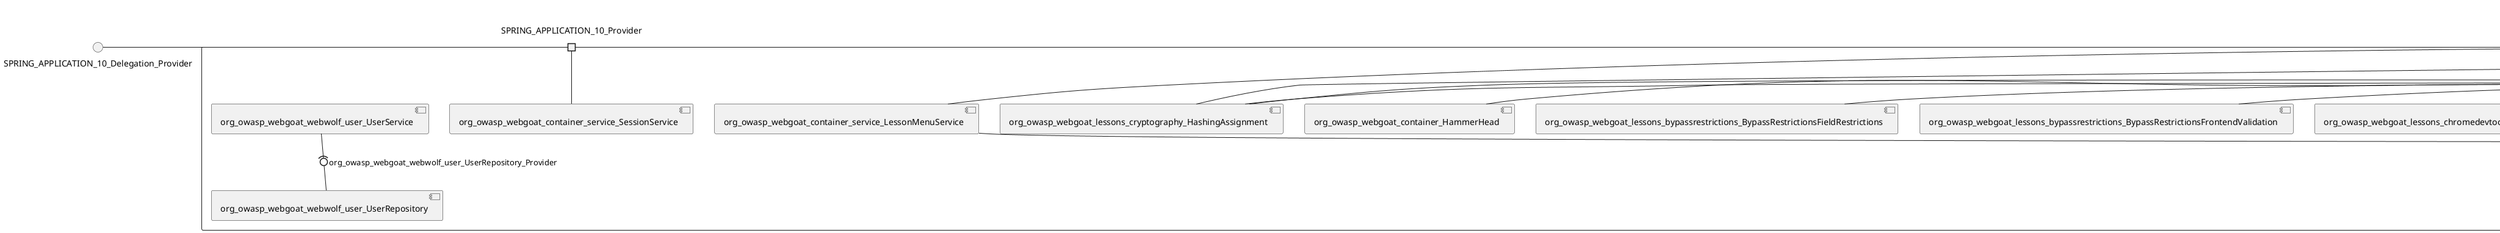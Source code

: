 @startuml
skinparam fixCircleLabelOverlapping true
skinparam componentStyle uml2
() SPRING_APPLICATION_10_Delegation_Provider
() SPRING_APPLICATION_11_Delegation_Provider
() SPRING_APPLICATION_2_Delegation_Provider
() SPRING_APPLICATION_3_Delegation_Provider
() SPRING_APPLICATION_4_Delegation_Provider
() SPRING_APPLICATION_5_Delegation_Provider
() SPRING_APPLICATION_6_Delegation_Provider
() SPRING_APPLICATION_7_Delegation_Provider
() SPRING_APPLICATION_8_Delegation_Provider
() SPRING_APPLICATION_9_Delegation_Provider
() SPRING_APPLICATION_BypassRestrictions_FieldRestrictions_POST_Delegation_Provider
() SPRING_APPLICATION_BypassRestrictions_frontendValidation_POST_Delegation_Provider
() SPRING_APPLICATION_ChromeDevTools_dummy_POST_Delegation_Provider
() SPRING_APPLICATION_ChromeDevTools_network_POST_Delegation_Provider
() SPRING_APPLICATION_CrossSiteScriptingStored_stored_xss_POST_Delegation_Provider
() SPRING_APPLICATION_CrossSiteScriptingStored_stored_xss_follow_up_POST_Delegation_Provider
() SPRING_APPLICATION_CrossSiteScripting_attack1_POST_Delegation_Provider
() SPRING_APPLICATION_CrossSiteScripting_attack3_POST_Delegation_Provider
() SPRING_APPLICATION_CrossSiteScripting_attack4_POST_Delegation_Provider
() SPRING_APPLICATION_CrossSiteScripting_attack5a_GET_Delegation_Provider
() SPRING_APPLICATION_CrossSiteScripting_attack6a_POST_Delegation_Provider
() SPRING_APPLICATION_CrossSiteScripting_dom_follow_up_POST_Delegation_Provider
() SPRING_APPLICATION_CrossSiteScripting_phone_home_xss_POST_Delegation_Provider
() SPRING_APPLICATION_CrossSiteScripting_quiz_GET_POST_Delegation_Provider
() SPRING_APPLICATION_Delegation_Provider
() SPRING_APPLICATION_GET_10_Delegation_Provider
() SPRING_APPLICATION_GET_11_Delegation_Provider
() SPRING_APPLICATION_GET_12_Delegation_Provider
() SPRING_APPLICATION_GET_13_Delegation_Provider
() SPRING_APPLICATION_GET_14_Delegation_Provider
() SPRING_APPLICATION_GET_2_Delegation_Provider
() SPRING_APPLICATION_GET_3_Delegation_Provider
() SPRING_APPLICATION_GET_4_Delegation_Provider
() SPRING_APPLICATION_GET_5_Delegation_Provider
() SPRING_APPLICATION_GET_6_Delegation_Provider
() SPRING_APPLICATION_GET_7_Delegation_Provider
() SPRING_APPLICATION_GET_8_Delegation_Provider
() SPRING_APPLICATION_GET_9_Delegation_Provider
() SPRING_APPLICATION_GET_Delegation_Provider
() SPRING_APPLICATION_HtmlTampering_task_POST_Delegation_Provider
() SPRING_APPLICATION_HttpBasics_attack1_POST_Delegation_Provider
() SPRING_APPLICATION_HttpBasics_attack2_POST_Delegation_Provider
() SPRING_APPLICATION_IDOR_diff_attributes_POST_Delegation_Provider
() SPRING_APPLICATION_IDOR_login_POST_Delegation_Provider
() SPRING_APPLICATION_IDOR_profile_alt_path_POST_Delegation_Provider
() SPRING_APPLICATION_InsecureDeserialization_task_POST_Delegation_Provider
() SPRING_APPLICATION_InsecureLogin_Delegation_Provider
() SPRING_APPLICATION_JWT_decode_POST_Delegation_Provider
() SPRING_APPLICATION_JWT_jku_Delegation_Provider
() SPRING_APPLICATION_JWT_kid_Delegation_Provider
() SPRING_APPLICATION_JWT_quiz_GET_POST_Delegation_Provider
() SPRING_APPLICATION_JWT_refresh_Delegation_Provider
() SPRING_APPLICATION_JWT_secret_POST_Delegation_Provider
() SPRING_APPLICATION_JWT_votings_Delegation_Provider
() SPRING_APPLICATION_LogSpoofing_log_bleeding_POST_Delegation_Provider
() SPRING_APPLICATION_LogSpoofing_log_spoofing_POST_Delegation_Provider
() SPRING_APPLICATION_POST_10_Delegation_Provider
() SPRING_APPLICATION_POST_11_Delegation_Provider
() SPRING_APPLICATION_POST_12_Delegation_Provider
() SPRING_APPLICATION_POST_13_Delegation_Provider
() SPRING_APPLICATION_POST_14_Delegation_Provider
() SPRING_APPLICATION_POST_15_Delegation_Provider
() SPRING_APPLICATION_POST_16_Delegation_Provider
() SPRING_APPLICATION_POST_17_Delegation_Provider
() SPRING_APPLICATION_POST_18_Delegation_Provider
() SPRING_APPLICATION_POST_2_Delegation_Provider
() SPRING_APPLICATION_POST_3_Delegation_Provider
() SPRING_APPLICATION_POST_4_Delegation_Provider
() SPRING_APPLICATION_POST_5_Delegation_Provider
() SPRING_APPLICATION_POST_6_Delegation_Provider
() SPRING_APPLICATION_POST_7_Delegation_Provider
() SPRING_APPLICATION_POST_8_Delegation_Provider
() SPRING_APPLICATION_POST_9_Delegation_Provider
() SPRING_APPLICATION_POST_Delegation_Provider
() SPRING_APPLICATION_PUT_Delegation_Provider
() SPRING_APPLICATION_PasswordReset_ForgotPassword_create_password_reset_link_POST_Delegation_Provider
() SPRING_APPLICATION_PasswordReset_SecurityQuestions_POST_Delegation_Provider
() SPRING_APPLICATION_PasswordReset_reset_Delegation_Provider
() SPRING_APPLICATION_PasswordReset_simple_mail_reset_POST_Delegation_Provider
() SPRING_APPLICATION_PathTraversal_profile_picture_GET_Delegation_Provider
() SPRING_APPLICATION_PathTraversal_profile_picture_fix_GET_Delegation_Provider
() SPRING_APPLICATION_PathTraversal_profile_upload_POST_Delegation_Provider
() SPRING_APPLICATION_PathTraversal_profile_upload_fix_POST_Delegation_Provider
() SPRING_APPLICATION_PathTraversal_profile_upload_remove_user_input_POST_Delegation_Provider
() SPRING_APPLICATION_PathTraversal_random_POST_Delegation_Provider
() SPRING_APPLICATION_PathTraversal_random_picture_GET_Delegation_Provider
() SPRING_APPLICATION_PathTraversal_zip_slip_Delegation_Provider
() SPRING_APPLICATION_SSRF_task1_POST_Delegation_Provider
() SPRING_APPLICATION_SSRF_task2_POST_Delegation_Provider
() SPRING_APPLICATION_SecurePasswords_assignment_POST_Delegation_Provider
() SPRING_APPLICATION_SqlInjectionAdvanced_attack6a_POST_Delegation_Provider
() SPRING_APPLICATION_SqlInjectionAdvanced_attack6b_POST_Delegation_Provider
() SPRING_APPLICATION_SqlInjectionAdvanced_challenge_Login_POST_Delegation_Provider
() SPRING_APPLICATION_SqlInjectionAdvanced_challenge_PUT_Delegation_Provider
() SPRING_APPLICATION_SqlInjectionAdvanced_quiz_GET_POST_Delegation_Provider
() SPRING_APPLICATION_SqlInjectionMitigations_attack10a_POST_Delegation_Provider
() SPRING_APPLICATION_SqlInjectionMitigations_attack10b_POST_Delegation_Provider
() SPRING_APPLICATION_SqlInjectionMitigations_attack12a_POST_Delegation_Provider
() SPRING_APPLICATION_SqlInjectionMitigations_servers_GET_Delegation_Provider
() SPRING_APPLICATION_SqlInjection_assignment5a_POST_Delegation_Provider
() SPRING_APPLICATION_SqlInjection_assignment5b_POST_Delegation_Provider
() SPRING_APPLICATION_SqlInjection_attack10_POST_Delegation_Provider
() SPRING_APPLICATION_SqlInjection_attack2_POST_Delegation_Provider
() SPRING_APPLICATION_SqlInjection_attack3_POST_Delegation_Provider
() SPRING_APPLICATION_SqlInjection_attack4_POST_Delegation_Provider
() SPRING_APPLICATION_SqlInjection_attack5_POST_Delegation_Provider
() SPRING_APPLICATION_SqlInjection_attack8_POST_Delegation_Provider
() SPRING_APPLICATION_SqlInjection_attack9_POST_Delegation_Provider
() SPRING_APPLICATION_SqlOnlyInputValidationOnKeywords_attack_POST_Delegation_Provider
() SPRING_APPLICATION_SqlOnlyInputValidation_attack_POST_Delegation_Provider
() SPRING_APPLICATION_VulnerableComponents_attack1_POST_Delegation_Provider
() SPRING_APPLICATION_WebWolf_GET_Delegation_Provider
() SPRING_APPLICATION_WebWolf_landing_Delegation_Provider
() SPRING_APPLICATION_WebWolf_mail_Delegation_Provider
() SPRING_APPLICATION_challenge_1_POST_Delegation_Provider
() SPRING_APPLICATION_challenge_5_POST_Delegation_Provider
() SPRING_APPLICATION_challenge_7_Delegation_Provider
() SPRING_APPLICATION_challenge_8_Delegation_Provider
() SPRING_APPLICATION_challenge_logo_Delegation_Provider
() SPRING_APPLICATION_cia_quiz_GET_POST_Delegation_Provider
() SPRING_APPLICATION_clientSideFiltering_attack1_POST_Delegation_Provider
() SPRING_APPLICATION_clientSideFiltering_challenge_store_coupons_GET_Delegation_Provider
() SPRING_APPLICATION_clientSideFiltering_getItForFree_POST_Delegation_Provider
() SPRING_APPLICATION_clientSideFiltering_salaries_GET_Delegation_Provider
() SPRING_APPLICATION_crypto_encoding_basic_auth_POST_Delegation_Provider
() SPRING_APPLICATION_crypto_encoding_xor_POST_Delegation_Provider
() SPRING_APPLICATION_crypto_hashing_POST_Delegation_Provider
() SPRING_APPLICATION_crypto_secure_defaults_POST_Delegation_Provider
() SPRING_APPLICATION_crypto_signing_verify_POST_Delegation_Provider
() SPRING_APPLICATION_csrf_feedback_message_POST_Delegation_Provider
() SPRING_APPLICATION_csrf_review_POST_Delegation_Provider
() SPRING_APPLICATION_files_GET_Delegation_Provider
() SPRING_APPLICATION_fileupload_POST_Delegation_Provider
() SPRING_APPLICATION_jwt_Delegation_Provider
() SPRING_APPLICATION_landing_Delegation_Provider
() SPRING_APPLICATION_lesson_template_Delegation_Provider
() SPRING_APPLICATION_login_oauth_mvc_GET_Delegation_Provider
() SPRING_APPLICATION_mail_DELETE_GET_POST_Delegation_Provider
() SPRING_APPLICATION_register_mvc_POST_Delegation_Provider
() SPRING_APPLICATION_registration_GET_Delegation_Provider
() SPRING_APPLICATION_requests_GET_Delegation_Provider
() SPRING_APPLICATION_scoreboard_data_GET_Delegation_Provider
() SPRING_APPLICATION_server_directory_GET_Delegation_Provider
() SPRING_APPLICATION_service_debug_labels_mvc_Delegation_Provider
() SPRING_APPLICATION_service_lessonoverview_mvc_GET_Delegation_Provider
() SPRING_APPLICATION_xxe_comments_GET_Delegation_Provider
rectangle System {
[org_owasp_webgoat_container_HammerHead] [[webgoat-webgoat.repository#_9QmnuteeEe-uGrfDwdQjOg]]
[org_owasp_webgoat_container_WebWolfRedirect] [[webgoat-webgoat.repository#_9QmnuteeEe-uGrfDwdQjOg]]
[org_owasp_webgoat_container_controller_StartLesson] [[webgoat-webgoat.repository#_9QmnuteeEe-uGrfDwdQjOg]]
[org_owasp_webgoat_container_controller_Welcome] [[webgoat-webgoat.repository#_9QmnuteeEe-uGrfDwdQjOg]]
[org_owasp_webgoat_container_i18n_PluginMessages_Provider] [[webgoat-webgoat.repository#_9QmnuteeEe-uGrfDwdQjOg]]
[org_owasp_webgoat_container_report_ReportCardController] [[webgoat-webgoat.repository#_9QmnuteeEe-uGrfDwdQjOg]]
[org_owasp_webgoat_container_service_EnvironmentService] [[webgoat-webgoat.repository#_9QmnuteeEe-uGrfDwdQjOg]]
[org_owasp_webgoat_container_service_HintService] [[webgoat-webgoat.repository#_9QmnuteeEe-uGrfDwdQjOg]]
[org_owasp_webgoat_container_service_LabelDebugService] [[webgoat-webgoat.repository#_9QmnuteeEe-uGrfDwdQjOg]]
[org_owasp_webgoat_container_service_LabelService] [[webgoat-webgoat.repository#_9QmnuteeEe-uGrfDwdQjOg]]
[org_owasp_webgoat_container_service_LessonInfoService] [[webgoat-webgoat.repository#_9QmnuteeEe-uGrfDwdQjOg]]
[org_owasp_webgoat_container_service_LessonMenuService] [[webgoat-webgoat.repository#_9QmnuteeEe-uGrfDwdQjOg]]
[org_owasp_webgoat_container_service_LessonProgressService] [[webgoat-webgoat.repository#_9QmnuteeEe-uGrfDwdQjOg]]
[org_owasp_webgoat_container_service_RestartLessonService] [[webgoat-webgoat.repository#_9QmnuteeEe-uGrfDwdQjOg]]
[org_owasp_webgoat_container_service_SessionService] [[webgoat-webgoat.repository#_9QmnuteeEe-uGrfDwdQjOg]]
[org_owasp_webgoat_container_session_LessonSession_Provider] [[webgoat-webgoat.repository#_9QmnuteeEe-uGrfDwdQjOg]]
[org_owasp_webgoat_container_users_RegistrationController] [[webgoat-webgoat.repository#_9QmnuteeEe-uGrfDwdQjOg]]
[org_owasp_webgoat_container_users_Scoreboard] [[webgoat-webgoat.repository#_9QmnuteeEe-uGrfDwdQjOg]]
[org_owasp_webgoat_container_users_UserProgressRepository] [[webgoat-webgoat.repository#_9QmnuteeEe-uGrfDwdQjOg]]
[org_owasp_webgoat_container_users_UserRepository] [[webgoat-webgoat.repository#_9QmnuteeEe-uGrfDwdQjOg]]
[org_owasp_webgoat_container_users_UserService] [[webgoat-webgoat.repository#_9QmnuteeEe-uGrfDwdQjOg]]
[org_owasp_webgoat_lessons_authbypass_VerifyAccount] [[webgoat-webgoat.repository#_9QmnuteeEe-uGrfDwdQjOg]]
[org_owasp_webgoat_lessons_bypassrestrictions_BypassRestrictionsFieldRestrictions] [[webgoat-webgoat.repository#_9QmnuteeEe-uGrfDwdQjOg]]
[org_owasp_webgoat_lessons_bypassrestrictions_BypassRestrictionsFrontendValidation] [[webgoat-webgoat.repository#_9QmnuteeEe-uGrfDwdQjOg]]
[org_owasp_webgoat_lessons_challenges_FlagController] [[webgoat-webgoat.repository#_9QmnuteeEe-uGrfDwdQjOg]]
[org_owasp_webgoat_lessons_challenges_challenge1_Assignment1] [[webgoat-webgoat.repository#_9QmnuteeEe-uGrfDwdQjOg]]
[org_owasp_webgoat_lessons_challenges_challenge1_ImageServlet] [[webgoat-webgoat.repository#_9QmnuteeEe-uGrfDwdQjOg]]
[org_owasp_webgoat_lessons_challenges_challenge5_Assignment5] [[webgoat-webgoat.repository#_9QmnuteeEe-uGrfDwdQjOg]]
[org_owasp_webgoat_lessons_challenges_challenge7_Assignment7] [[webgoat-webgoat.repository#_9QmnuteeEe-uGrfDwdQjOg]]
[org_owasp_webgoat_lessons_challenges_challenge8_Assignment8] [[webgoat-webgoat.repository#_9QmnuteeEe-uGrfDwdQjOg]]
[org_owasp_webgoat_lessons_chromedevtools_NetworkDummy] [[webgoat-webgoat.repository#_9QmnuteeEe-uGrfDwdQjOg]]
[org_owasp_webgoat_lessons_chromedevtools_NetworkLesson] [[webgoat-webgoat.repository#_9QmnuteeEe-uGrfDwdQjOg]]
[org_owasp_webgoat_lessons_cia_CIAQuiz] [[webgoat-webgoat.repository#_9QmnuteeEe-uGrfDwdQjOg]]
[org_owasp_webgoat_lessons_clientsidefiltering_ClientSideFilteringAssignment] [[webgoat-webgoat.repository#_9QmnuteeEe-uGrfDwdQjOg]]
[org_owasp_webgoat_lessons_clientsidefiltering_ClientSideFilteringFreeAssignment] [[webgoat-webgoat.repository#_9QmnuteeEe-uGrfDwdQjOg]]
[org_owasp_webgoat_lessons_clientsidefiltering_Salaries] [[webgoat-webgoat.repository#_9QmnuteeEe-uGrfDwdQjOg]]
[org_owasp_webgoat_lessons_clientsidefiltering_ShopEndpoint] [[webgoat-webgoat.repository#_9QmnuteeEe-uGrfDwdQjOg]]
[org_owasp_webgoat_lessons_cryptography_EncodingAssignment] [[webgoat-webgoat.repository#_9QmnuteeEe-uGrfDwdQjOg]]
[org_owasp_webgoat_lessons_cryptography_HashingAssignment] [[webgoat-webgoat.repository#_9QmnuteeEe-uGrfDwdQjOg]]
[org_owasp_webgoat_lessons_cryptography_SecureDefaultsAssignment] [[webgoat-webgoat.repository#_9QmnuteeEe-uGrfDwdQjOg]]
[org_owasp_webgoat_lessons_cryptography_SigningAssignment] [[webgoat-webgoat.repository#_9QmnuteeEe-uGrfDwdQjOg]]
[org_owasp_webgoat_lessons_cryptography_XOREncodingAssignment] [[webgoat-webgoat.repository#_9QmnuteeEe-uGrfDwdQjOg]]
[org_owasp_webgoat_lessons_csrf_CSRFConfirmFlag1] [[webgoat-webgoat.repository#_9QmnuteeEe-uGrfDwdQjOg]]
[org_owasp_webgoat_lessons_csrf_CSRFFeedback] [[webgoat-webgoat.repository#_9QmnuteeEe-uGrfDwdQjOg]]
[org_owasp_webgoat_lessons_csrf_CSRFGetFlag] [[webgoat-webgoat.repository#_9QmnuteeEe-uGrfDwdQjOg]]
[org_owasp_webgoat_lessons_csrf_CSRFLogin] [[webgoat-webgoat.repository#_9QmnuteeEe-uGrfDwdQjOg]]
[org_owasp_webgoat_lessons_csrf_ForgedReviews] [[webgoat-webgoat.repository#_9QmnuteeEe-uGrfDwdQjOg]]
[org_owasp_webgoat_lessons_deserialization_InsecureDeserializationTask] [[webgoat-webgoat.repository#_9QmnuteeEe-uGrfDwdQjOg]]
[org_owasp_webgoat_lessons_hijacksession_HijackSessionAssignment] [[webgoat-webgoat.repository#_9QmnuteeEe-uGrfDwdQjOg]]
[org_owasp_webgoat_lessons_htmltampering_HtmlTamperingTask] [[webgoat-webgoat.repository#_9QmnuteeEe-uGrfDwdQjOg]]
[org_owasp_webgoat_lessons_httpbasics_HttpBasicsLesson] [[webgoat-webgoat.repository#_9QmnuteeEe-uGrfDwdQjOg]]
[org_owasp_webgoat_lessons_httpbasics_HttpBasicsQuiz] [[webgoat-webgoat.repository#_9QmnuteeEe-uGrfDwdQjOg]]
[org_owasp_webgoat_lessons_httpproxies_HttpBasicsInterceptRequest] [[webgoat-webgoat.repository#_9QmnuteeEe-uGrfDwdQjOg]]
[org_owasp_webgoat_lessons_idor_IDORDiffAttributes] [[webgoat-webgoat.repository#_9QmnuteeEe-uGrfDwdQjOg]]
[org_owasp_webgoat_lessons_idor_IDOREditOtherProfile] [[webgoat-webgoat.repository#_9QmnuteeEe-uGrfDwdQjOg]]
[org_owasp_webgoat_lessons_idor_IDORLogin] [[webgoat-webgoat.repository#_9QmnuteeEe-uGrfDwdQjOg]]
[org_owasp_webgoat_lessons_idor_IDORViewOtherProfile] [[webgoat-webgoat.repository#_9QmnuteeEe-uGrfDwdQjOg]]
[org_owasp_webgoat_lessons_idor_IDORViewOwnProfile] [[webgoat-webgoat.repository#_9QmnuteeEe-uGrfDwdQjOg]]
[org_owasp_webgoat_lessons_idor_IDORViewOwnProfileAltUrl] [[webgoat-webgoat.repository#_9QmnuteeEe-uGrfDwdQjOg]]
[org_owasp_webgoat_lessons_insecurelogin_InsecureLoginTask] [[webgoat-webgoat.repository#_9QmnuteeEe-uGrfDwdQjOg]]
[org_owasp_webgoat_lessons_jwt_JWTDecodeEndpoint] [[webgoat-webgoat.repository#_9QmnuteeEe-uGrfDwdQjOg]]
[org_owasp_webgoat_lessons_jwt_JWTQuiz] [[webgoat-webgoat.repository#_9QmnuteeEe-uGrfDwdQjOg]]
[org_owasp_webgoat_lessons_jwt_JWTRefreshEndpoint] [[webgoat-webgoat.repository#_9QmnuteeEe-uGrfDwdQjOg]]
[org_owasp_webgoat_lessons_jwt_JWTSecretKeyEndpoint] [[webgoat-webgoat.repository#_9QmnuteeEe-uGrfDwdQjOg]]
[org_owasp_webgoat_lessons_jwt_JWTVotesEndpoint] [[webgoat-webgoat.repository#_9QmnuteeEe-uGrfDwdQjOg]]
[org_owasp_webgoat_lessons_jwt_claimmisuse_JWTHeaderJKUEndpoint] [[webgoat-webgoat.repository#_9QmnuteeEe-uGrfDwdQjOg]]
[org_owasp_webgoat_lessons_jwt_claimmisuse_JWTHeaderKIDEndpoint] [[webgoat-webgoat.repository#_9QmnuteeEe-uGrfDwdQjOg]]
[org_owasp_webgoat_lessons_lessontemplate_SampleAttack] [[webgoat-webgoat.repository#_9QmnuteeEe-uGrfDwdQjOg]]
[org_owasp_webgoat_lessons_logging_LogBleedingTask] [[webgoat-webgoat.repository#_9QmnuteeEe-uGrfDwdQjOg]]
[org_owasp_webgoat_lessons_logging_LogSpoofingTask] [[webgoat-webgoat.repository#_9QmnuteeEe-uGrfDwdQjOg]]
[org_owasp_webgoat_lessons_missingac_MissingFunctionACHiddenMenus] [[webgoat-webgoat.repository#_9QmnuteeEe-uGrfDwdQjOg]]
[org_owasp_webgoat_lessons_missingac_MissingFunctionACUsers] [[webgoat-webgoat.repository#_9QmnuteeEe-uGrfDwdQjOg]]
[org_owasp_webgoat_lessons_missingac_MissingFunctionACYourHash] [[webgoat-webgoat.repository#_9QmnuteeEe-uGrfDwdQjOg]]
[org_owasp_webgoat_lessons_missingac_MissingFunctionACYourHashAdmin] [[webgoat-webgoat.repository#_9QmnuteeEe-uGrfDwdQjOg]]
[org_owasp_webgoat_lessons_passwordreset_QuestionsAssignment] [[webgoat-webgoat.repository#_9QmnuteeEe-uGrfDwdQjOg]]
[org_owasp_webgoat_lessons_passwordreset_ResetLinkAssignment] [[webgoat-webgoat.repository#_9QmnuteeEe-uGrfDwdQjOg]]
[org_owasp_webgoat_lessons_passwordreset_ResetLinkAssignmentForgotPassword] [[webgoat-webgoat.repository#_9QmnuteeEe-uGrfDwdQjOg]]
[org_owasp_webgoat_lessons_passwordreset_SecurityQuestionAssignment] [[webgoat-webgoat.repository#_9QmnuteeEe-uGrfDwdQjOg]]
[org_owasp_webgoat_lessons_passwordreset_SimpleMailAssignment] [[webgoat-webgoat.repository#_9QmnuteeEe-uGrfDwdQjOg]]
[org_owasp_webgoat_lessons_pathtraversal_ProfileUpload] [[webgoat-webgoat.repository#_9QmnuteeEe-uGrfDwdQjOg]]
[org_owasp_webgoat_lessons_pathtraversal_ProfileUploadFix] [[webgoat-webgoat.repository#_9QmnuteeEe-uGrfDwdQjOg]]
[org_owasp_webgoat_lessons_pathtraversal_ProfileUploadRemoveUserInput] [[webgoat-webgoat.repository#_9QmnuteeEe-uGrfDwdQjOg]]
[org_owasp_webgoat_lessons_pathtraversal_ProfileUploadRetrieval] [[webgoat-webgoat.repository#_9QmnuteeEe-uGrfDwdQjOg]]
[org_owasp_webgoat_lessons_pathtraversal_ProfileZipSlip] [[webgoat-webgoat.repository#_9QmnuteeEe-uGrfDwdQjOg]]
[org_owasp_webgoat_lessons_securepasswords_SecurePasswordsAssignment] [[webgoat-webgoat.repository#_9QmnuteeEe-uGrfDwdQjOg]]
[org_owasp_webgoat_lessons_spoofcookie_SpoofCookieAssignment] [[webgoat-webgoat.repository#_9QmnuteeEe-uGrfDwdQjOg]]
[org_owasp_webgoat_lessons_sqlinjection_advanced_SqlInjectionChallenge] [[webgoat-webgoat.repository#_9QmnuteeEe-uGrfDwdQjOg]]
[org_owasp_webgoat_lessons_sqlinjection_advanced_SqlInjectionChallengeLogin] [[webgoat-webgoat.repository#_9QmnuteeEe-uGrfDwdQjOg]]
[org_owasp_webgoat_lessons_sqlinjection_advanced_SqlInjectionLesson6a] [[webgoat-webgoat.repository#_9QmnuteeEe-uGrfDwdQjOg]]
[org_owasp_webgoat_lessons_sqlinjection_advanced_SqlInjectionLesson6b] [[webgoat-webgoat.repository#_9QmnuteeEe-uGrfDwdQjOg]]
[org_owasp_webgoat_lessons_sqlinjection_advanced_SqlInjectionQuiz] [[webgoat-webgoat.repository#_9QmnuteeEe-uGrfDwdQjOg]]
[org_owasp_webgoat_lessons_sqlinjection_introduction_SqlInjectionLesson10] [[webgoat-webgoat.repository#_9QmnuteeEe-uGrfDwdQjOg]]
[org_owasp_webgoat_lessons_sqlinjection_introduction_SqlInjectionLesson2] [[webgoat-webgoat.repository#_9QmnuteeEe-uGrfDwdQjOg]]
[org_owasp_webgoat_lessons_sqlinjection_introduction_SqlInjectionLesson3] [[webgoat-webgoat.repository#_9QmnuteeEe-uGrfDwdQjOg]]
[org_owasp_webgoat_lessons_sqlinjection_introduction_SqlInjectionLesson4] [[webgoat-webgoat.repository#_9QmnuteeEe-uGrfDwdQjOg]]
[org_owasp_webgoat_lessons_sqlinjection_introduction_SqlInjectionLesson5] [[webgoat-webgoat.repository#_9QmnuteeEe-uGrfDwdQjOg]]
[org_owasp_webgoat_lessons_sqlinjection_introduction_SqlInjectionLesson5a] [[webgoat-webgoat.repository#_9QmnuteeEe-uGrfDwdQjOg]]
[org_owasp_webgoat_lessons_sqlinjection_introduction_SqlInjectionLesson5b] [[webgoat-webgoat.repository#_9QmnuteeEe-uGrfDwdQjOg]]
[org_owasp_webgoat_lessons_sqlinjection_introduction_SqlInjectionLesson8] [[webgoat-webgoat.repository#_9QmnuteeEe-uGrfDwdQjOg]]
[org_owasp_webgoat_lessons_sqlinjection_introduction_SqlInjectionLesson9] [[webgoat-webgoat.repository#_9QmnuteeEe-uGrfDwdQjOg]]
[org_owasp_webgoat_lessons_sqlinjection_mitigation_Servers] [[webgoat-webgoat.repository#_9QmnuteeEe-uGrfDwdQjOg]]
[org_owasp_webgoat_lessons_sqlinjection_mitigation_SqlInjectionLesson10a] [[webgoat-webgoat.repository#_9QmnuteeEe-uGrfDwdQjOg]]
[org_owasp_webgoat_lessons_sqlinjection_mitigation_SqlInjectionLesson10b] [[webgoat-webgoat.repository#_9QmnuteeEe-uGrfDwdQjOg]]
[org_owasp_webgoat_lessons_sqlinjection_mitigation_SqlInjectionLesson13] [[webgoat-webgoat.repository#_9QmnuteeEe-uGrfDwdQjOg]]
[org_owasp_webgoat_lessons_sqlinjection_mitigation_SqlOnlyInputValidation] [[webgoat-webgoat.repository#_9QmnuteeEe-uGrfDwdQjOg]]
[org_owasp_webgoat_lessons_sqlinjection_mitigation_SqlOnlyInputValidationOnKeywords] [[webgoat-webgoat.repository#_9QmnuteeEe-uGrfDwdQjOg]]
[org_owasp_webgoat_lessons_ssrf_SSRFTask1] [[webgoat-webgoat.repository#_9QmnuteeEe-uGrfDwdQjOg]]
[org_owasp_webgoat_lessons_ssrf_SSRFTask2] [[webgoat-webgoat.repository#_9QmnuteeEe-uGrfDwdQjOg]]
[org_owasp_webgoat_lessons_vulnerablecomponents_VulnerableComponentsLesson] [[webgoat-webgoat.repository#_9QmnuteeEe-uGrfDwdQjOg]]
[org_owasp_webgoat_lessons_webwolfintroduction_LandingAssignment] [[webgoat-webgoat.repository#_9QmnuteeEe-uGrfDwdQjOg]]
[org_owasp_webgoat_lessons_webwolfintroduction_MailAssignment] [[webgoat-webgoat.repository#_9QmnuteeEe-uGrfDwdQjOg]]
[org_owasp_webgoat_lessons_xss_CrossSiteScriptingLesson1] [[webgoat-webgoat.repository#_9QmnuteeEe-uGrfDwdQjOg]]
[org_owasp_webgoat_lessons_xss_CrossSiteScriptingLesson5a] [[webgoat-webgoat.repository#_9QmnuteeEe-uGrfDwdQjOg]]
[org_owasp_webgoat_lessons_xss_CrossSiteScriptingLesson6a] [[webgoat-webgoat.repository#_9QmnuteeEe-uGrfDwdQjOg]]
[org_owasp_webgoat_lessons_xss_CrossSiteScriptingQuiz] [[webgoat-webgoat.repository#_9QmnuteeEe-uGrfDwdQjOg]]
[org_owasp_webgoat_lessons_xss_DOMCrossSiteScripting] [[webgoat-webgoat.repository#_9QmnuteeEe-uGrfDwdQjOg]]
[org_owasp_webgoat_lessons_xss_DOMCrossSiteScriptingVerifier] [[webgoat-webgoat.repository#_9QmnuteeEe-uGrfDwdQjOg]]
[org_owasp_webgoat_lessons_xss_mitigation_CrossSiteScriptingLesson3] [[webgoat-webgoat.repository#_9QmnuteeEe-uGrfDwdQjOg]]
[org_owasp_webgoat_lessons_xss_mitigation_CrossSiteScriptingLesson4] [[webgoat-webgoat.repository#_9QmnuteeEe-uGrfDwdQjOg]]
[org_owasp_webgoat_lessons_xss_stored_StoredCrossSiteScriptingVerifier] [[webgoat-webgoat.repository#_9QmnuteeEe-uGrfDwdQjOg]]
[org_owasp_webgoat_lessons_xss_stored_StoredXssComments] [[webgoat-webgoat.repository#_9QmnuteeEe-uGrfDwdQjOg]]
[org_owasp_webgoat_lessons_xxe_BlindSendFileAssignment] [[webgoat-webgoat.repository#_9QmnuteeEe-uGrfDwdQjOg]]
[org_owasp_webgoat_lessons_xxe_CommentsEndpoint] [[webgoat-webgoat.repository#_9QmnuteeEe-uGrfDwdQjOg]]
[org_owasp_webgoat_lessons_xxe_ContentTypeAssignment] [[webgoat-webgoat.repository#_9QmnuteeEe-uGrfDwdQjOg]]
[org_owasp_webgoat_lessons_xxe_SimpleXXE] [[webgoat-webgoat.repository#_9QmnuteeEe-uGrfDwdQjOg]]
[org_owasp_webgoat_webwolf_FileServer] [[webgoat-webgoat.repository#_9QmnuteeEe-uGrfDwdQjOg]]
[org_owasp_webgoat_webwolf_jwt_JWTController] [[webgoat-webgoat.repository#_9QmnuteeEe-uGrfDwdQjOg]]
[org_owasp_webgoat_webwolf_mailbox_MailboxController] [[webgoat-webgoat.repository#_9QmnuteeEe-uGrfDwdQjOg]]
[org_owasp_webgoat_webwolf_mailbox_MailboxRepository] [[webgoat-webgoat.repository#_9QmnuteeEe-uGrfDwdQjOg]]
[org_owasp_webgoat_webwolf_requests_LandingPage] [[webgoat-webgoat.repository#_9QmnuteeEe-uGrfDwdQjOg]]
[org_owasp_webgoat_webwolf_requests_Requests] [[webgoat-webgoat.repository#_9QmnuteeEe-uGrfDwdQjOg]]
[org_owasp_webgoat_webwolf_user_UserRepository] [[webgoat-webgoat.repository#_9QmnuteeEe-uGrfDwdQjOg]]
[org_owasp_webgoat_webwolf_user_UserService] [[webgoat-webgoat.repository#_9QmnuteeEe-uGrfDwdQjOg]]
port SPRING_APPLICATION_10_Provider
SPRING_APPLICATION_10_Delegation_Provider - SPRING_APPLICATION_10_Provider
SPRING_APPLICATION_10_Provider - [org_owasp_webgoat_container_service_SessionService]
port SPRING_APPLICATION_11_Provider
SPRING_APPLICATION_11_Delegation_Provider - SPRING_APPLICATION_11_Provider
SPRING_APPLICATION_11_Provider - [org_owasp_webgoat_container_service_LessonMenuService]
port SPRING_APPLICATION_2_Provider
SPRING_APPLICATION_2_Delegation_Provider - SPRING_APPLICATION_2_Provider
SPRING_APPLICATION_2_Provider - [org_owasp_webgoat_lessons_cryptography_HashingAssignment]
port SPRING_APPLICATION_3_Provider
SPRING_APPLICATION_3_Delegation_Provider - SPRING_APPLICATION_3_Provider
SPRING_APPLICATION_3_Provider - [org_owasp_webgoat_lessons_cryptography_HashingAssignment]
port SPRING_APPLICATION_4_Provider
SPRING_APPLICATION_4_Delegation_Provider - SPRING_APPLICATION_4_Provider
SPRING_APPLICATION_4_Provider - [org_owasp_webgoat_lessons_jwt_JWTSecretKeyEndpoint]
port SPRING_APPLICATION_5_Provider
SPRING_APPLICATION_5_Delegation_Provider - SPRING_APPLICATION_5_Provider
SPRING_APPLICATION_5_Provider - [org_owasp_webgoat_container_service_LabelDebugService]
port SPRING_APPLICATION_6_Provider
SPRING_APPLICATION_6_Delegation_Provider - SPRING_APPLICATION_6_Provider
SPRING_APPLICATION_6_Provider - [org_owasp_webgoat_webwolf_FileServer]
port SPRING_APPLICATION_7_Provider
SPRING_APPLICATION_7_Delegation_Provider - SPRING_APPLICATION_7_Provider
SPRING_APPLICATION_7_Provider - [org_owasp_webgoat_lessons_cryptography_SigningAssignment]
port SPRING_APPLICATION_8_Provider
SPRING_APPLICATION_8_Delegation_Provider - SPRING_APPLICATION_8_Provider
SPRING_APPLICATION_8_Provider - [org_owasp_webgoat_container_HammerHead]
port SPRING_APPLICATION_9_Provider
SPRING_APPLICATION_9_Delegation_Provider - SPRING_APPLICATION_9_Provider
SPRING_APPLICATION_9_Provider - [org_owasp_webgoat_lessons_xxe_SimpleXXE]
port SPRING_APPLICATION_BypassRestrictions_FieldRestrictions_POST_Provider
SPRING_APPLICATION_BypassRestrictions_FieldRestrictions_POST_Delegation_Provider - SPRING_APPLICATION_BypassRestrictions_FieldRestrictions_POST_Provider
SPRING_APPLICATION_BypassRestrictions_FieldRestrictions_POST_Provider - [org_owasp_webgoat_lessons_bypassrestrictions_BypassRestrictionsFieldRestrictions]
port SPRING_APPLICATION_BypassRestrictions_frontendValidation_POST_Provider
SPRING_APPLICATION_BypassRestrictions_frontendValidation_POST_Delegation_Provider - SPRING_APPLICATION_BypassRestrictions_frontendValidation_POST_Provider
SPRING_APPLICATION_BypassRestrictions_frontendValidation_POST_Provider - [org_owasp_webgoat_lessons_bypassrestrictions_BypassRestrictionsFrontendValidation]
port SPRING_APPLICATION_ChromeDevTools_dummy_POST_Provider
SPRING_APPLICATION_ChromeDevTools_dummy_POST_Delegation_Provider - SPRING_APPLICATION_ChromeDevTools_dummy_POST_Provider
SPRING_APPLICATION_ChromeDevTools_dummy_POST_Provider - [org_owasp_webgoat_lessons_chromedevtools_NetworkDummy]
port SPRING_APPLICATION_ChromeDevTools_network_POST_Provider
SPRING_APPLICATION_ChromeDevTools_network_POST_Delegation_Provider - SPRING_APPLICATION_ChromeDevTools_network_POST_Provider
SPRING_APPLICATION_ChromeDevTools_network_POST_Provider - [org_owasp_webgoat_lessons_chromedevtools_NetworkLesson]
port SPRING_APPLICATION_CrossSiteScriptingStored_stored_xss_POST_Provider
SPRING_APPLICATION_CrossSiteScriptingStored_stored_xss_POST_Delegation_Provider - SPRING_APPLICATION_CrossSiteScriptingStored_stored_xss_POST_Provider
SPRING_APPLICATION_CrossSiteScriptingStored_stored_xss_POST_Provider - [org_owasp_webgoat_lessons_xss_stored_StoredXssComments]
port SPRING_APPLICATION_CrossSiteScriptingStored_stored_xss_follow_up_POST_Provider
SPRING_APPLICATION_CrossSiteScriptingStored_stored_xss_follow_up_POST_Delegation_Provider - SPRING_APPLICATION_CrossSiteScriptingStored_stored_xss_follow_up_POST_Provider
SPRING_APPLICATION_CrossSiteScriptingStored_stored_xss_follow_up_POST_Provider - [org_owasp_webgoat_lessons_xss_stored_StoredCrossSiteScriptingVerifier]
port SPRING_APPLICATION_CrossSiteScripting_attack1_POST_Provider
SPRING_APPLICATION_CrossSiteScripting_attack1_POST_Delegation_Provider - SPRING_APPLICATION_CrossSiteScripting_attack1_POST_Provider
SPRING_APPLICATION_CrossSiteScripting_attack1_POST_Provider - [org_owasp_webgoat_lessons_xss_CrossSiteScriptingLesson1]
port SPRING_APPLICATION_CrossSiteScripting_attack3_POST_Provider
SPRING_APPLICATION_CrossSiteScripting_attack3_POST_Delegation_Provider - SPRING_APPLICATION_CrossSiteScripting_attack3_POST_Provider
SPRING_APPLICATION_CrossSiteScripting_attack3_POST_Provider - [org_owasp_webgoat_lessons_xss_mitigation_CrossSiteScriptingLesson3]
port SPRING_APPLICATION_CrossSiteScripting_attack4_POST_Provider
SPRING_APPLICATION_CrossSiteScripting_attack4_POST_Delegation_Provider - SPRING_APPLICATION_CrossSiteScripting_attack4_POST_Provider
SPRING_APPLICATION_CrossSiteScripting_attack4_POST_Provider - [org_owasp_webgoat_lessons_xss_mitigation_CrossSiteScriptingLesson4]
port SPRING_APPLICATION_CrossSiteScripting_attack5a_GET_Provider
SPRING_APPLICATION_CrossSiteScripting_attack5a_GET_Delegation_Provider - SPRING_APPLICATION_CrossSiteScripting_attack5a_GET_Provider
SPRING_APPLICATION_CrossSiteScripting_attack5a_GET_Provider - [org_owasp_webgoat_lessons_xss_CrossSiteScriptingLesson5a]
port SPRING_APPLICATION_CrossSiteScripting_attack6a_POST_Provider
SPRING_APPLICATION_CrossSiteScripting_attack6a_POST_Delegation_Provider - SPRING_APPLICATION_CrossSiteScripting_attack6a_POST_Provider
SPRING_APPLICATION_CrossSiteScripting_attack6a_POST_Provider - [org_owasp_webgoat_lessons_xss_CrossSiteScriptingLesson6a]
port SPRING_APPLICATION_CrossSiteScripting_dom_follow_up_POST_Provider
SPRING_APPLICATION_CrossSiteScripting_dom_follow_up_POST_Delegation_Provider - SPRING_APPLICATION_CrossSiteScripting_dom_follow_up_POST_Provider
SPRING_APPLICATION_CrossSiteScripting_dom_follow_up_POST_Provider - [org_owasp_webgoat_lessons_xss_DOMCrossSiteScriptingVerifier]
port SPRING_APPLICATION_CrossSiteScripting_phone_home_xss_POST_Provider
SPRING_APPLICATION_CrossSiteScripting_phone_home_xss_POST_Delegation_Provider - SPRING_APPLICATION_CrossSiteScripting_phone_home_xss_POST_Provider
SPRING_APPLICATION_CrossSiteScripting_phone_home_xss_POST_Provider - [org_owasp_webgoat_lessons_xss_DOMCrossSiteScripting]
port SPRING_APPLICATION_CrossSiteScripting_quiz_GET_POST_Provider
SPRING_APPLICATION_CrossSiteScripting_quiz_GET_POST_Delegation_Provider - SPRING_APPLICATION_CrossSiteScripting_quiz_GET_POST_Provider
SPRING_APPLICATION_CrossSiteScripting_quiz_GET_POST_Provider - [org_owasp_webgoat_lessons_xss_CrossSiteScriptingQuiz]
port SPRING_APPLICATION_Provider
SPRING_APPLICATION_Delegation_Provider - SPRING_APPLICATION_Provider
SPRING_APPLICATION_Provider - [org_owasp_webgoat_lessons_httpproxies_HttpBasicsInterceptRequest]
port SPRING_APPLICATION_GET_10_Provider
SPRING_APPLICATION_GET_10_Delegation_Provider - SPRING_APPLICATION_GET_10_Provider
SPRING_APPLICATION_GET_10_Provider - [org_owasp_webgoat_container_report_ReportCardController]
port SPRING_APPLICATION_GET_11_Provider
SPRING_APPLICATION_GET_11_Delegation_Provider - SPRING_APPLICATION_GET_11_Provider
SPRING_APPLICATION_GET_11_Provider - [org_owasp_webgoat_container_service_HintService]
port SPRING_APPLICATION_GET_12_Provider
SPRING_APPLICATION_GET_12_Delegation_Provider - SPRING_APPLICATION_GET_12_Provider
SPRING_APPLICATION_GET_12_Provider - [org_owasp_webgoat_lessons_spoofcookie_SpoofCookieAssignment]
port SPRING_APPLICATION_GET_13_Provider
SPRING_APPLICATION_GET_13_Delegation_Provider - SPRING_APPLICATION_GET_13_Provider
SPRING_APPLICATION_GET_13_Provider - [org_owasp_webgoat_lessons_idor_IDORViewOwnProfile]
port SPRING_APPLICATION_GET_14_Provider
SPRING_APPLICATION_GET_14_Delegation_Provider - SPRING_APPLICATION_GET_14_Provider
SPRING_APPLICATION_GET_14_Provider - [org_owasp_webgoat_lessons_cryptography_EncodingAssignment]
port SPRING_APPLICATION_GET_2_Provider
SPRING_APPLICATION_GET_2_Delegation_Provider - SPRING_APPLICATION_GET_2_Provider
SPRING_APPLICATION_GET_2_Provider - [org_owasp_webgoat_container_service_LessonInfoService]
port SPRING_APPLICATION_GET_3_Provider
SPRING_APPLICATION_GET_3_Delegation_Provider - SPRING_APPLICATION_GET_3_Provider
SPRING_APPLICATION_GET_3_Provider - [org_owasp_webgoat_container_controller_StartLesson]
port SPRING_APPLICATION_GET_4_Provider
SPRING_APPLICATION_GET_4_Delegation_Provider - SPRING_APPLICATION_GET_4_Provider
SPRING_APPLICATION_GET_4_Provider - [org_owasp_webgoat_lessons_csrf_ForgedReviews]
port SPRING_APPLICATION_GET_5_Provider
SPRING_APPLICATION_GET_5_Delegation_Provider - SPRING_APPLICATION_GET_5_Provider
SPRING_APPLICATION_GET_5_Provider - [org_owasp_webgoat_container_controller_Welcome]
port SPRING_APPLICATION_GET_6_Provider
SPRING_APPLICATION_GET_6_Delegation_Provider - SPRING_APPLICATION_GET_6_Provider
SPRING_APPLICATION_GET_6_Provider - [org_owasp_webgoat_lessons_missingac_MissingFunctionACUsers]
port SPRING_APPLICATION_GET_7_Provider
SPRING_APPLICATION_GET_7_Delegation_Provider - SPRING_APPLICATION_GET_7_Provider
SPRING_APPLICATION_GET_7_Provider - [org_owasp_webgoat_container_service_RestartLessonService]
port SPRING_APPLICATION_GET_8_Provider
SPRING_APPLICATION_GET_8_Delegation_Provider - SPRING_APPLICATION_GET_8_Provider
SPRING_APPLICATION_GET_8_Provider - [org_owasp_webgoat_lessons_xss_stored_StoredXssComments]
port SPRING_APPLICATION_GET_9_Provider
SPRING_APPLICATION_GET_9_Delegation_Provider - SPRING_APPLICATION_GET_9_Provider
SPRING_APPLICATION_GET_9_Provider - [org_owasp_webgoat_container_service_LabelService]
port SPRING_APPLICATION_GET_Provider
SPRING_APPLICATION_GET_Delegation_Provider - SPRING_APPLICATION_GET_Provider
SPRING_APPLICATION_GET_Provider - [org_owasp_webgoat_lessons_idor_IDORViewOtherProfile]
port SPRING_APPLICATION_HtmlTampering_task_POST_Provider
SPRING_APPLICATION_HtmlTampering_task_POST_Delegation_Provider - SPRING_APPLICATION_HtmlTampering_task_POST_Provider
SPRING_APPLICATION_HtmlTampering_task_POST_Provider - [org_owasp_webgoat_lessons_htmltampering_HtmlTamperingTask]
port SPRING_APPLICATION_HttpBasics_attack1_POST_Provider
SPRING_APPLICATION_HttpBasics_attack1_POST_Delegation_Provider - SPRING_APPLICATION_HttpBasics_attack1_POST_Provider
SPRING_APPLICATION_HttpBasics_attack1_POST_Provider - [org_owasp_webgoat_lessons_httpbasics_HttpBasicsLesson]
port SPRING_APPLICATION_HttpBasics_attack2_POST_Provider
SPRING_APPLICATION_HttpBasics_attack2_POST_Delegation_Provider - SPRING_APPLICATION_HttpBasics_attack2_POST_Provider
SPRING_APPLICATION_HttpBasics_attack2_POST_Provider - [org_owasp_webgoat_lessons_httpbasics_HttpBasicsQuiz]
port SPRING_APPLICATION_IDOR_diff_attributes_POST_Provider
SPRING_APPLICATION_IDOR_diff_attributes_POST_Delegation_Provider - SPRING_APPLICATION_IDOR_diff_attributes_POST_Provider
SPRING_APPLICATION_IDOR_diff_attributes_POST_Provider - [org_owasp_webgoat_lessons_idor_IDORDiffAttributes]
port SPRING_APPLICATION_IDOR_login_POST_Provider
SPRING_APPLICATION_IDOR_login_POST_Delegation_Provider - SPRING_APPLICATION_IDOR_login_POST_Provider
SPRING_APPLICATION_IDOR_login_POST_Provider - [org_owasp_webgoat_lessons_idor_IDORLogin]
port SPRING_APPLICATION_IDOR_profile_alt_path_POST_Provider
SPRING_APPLICATION_IDOR_profile_alt_path_POST_Delegation_Provider - SPRING_APPLICATION_IDOR_profile_alt_path_POST_Provider
SPRING_APPLICATION_IDOR_profile_alt_path_POST_Provider - [org_owasp_webgoat_lessons_idor_IDORViewOwnProfileAltUrl]
port SPRING_APPLICATION_InsecureDeserialization_task_POST_Provider
SPRING_APPLICATION_InsecureDeserialization_task_POST_Delegation_Provider - SPRING_APPLICATION_InsecureDeserialization_task_POST_Provider
SPRING_APPLICATION_InsecureDeserialization_task_POST_Provider - [org_owasp_webgoat_lessons_deserialization_InsecureDeserializationTask]
port SPRING_APPLICATION_InsecureLogin_Provider
SPRING_APPLICATION_InsecureLogin_Delegation_Provider - SPRING_APPLICATION_InsecureLogin_Provider
SPRING_APPLICATION_InsecureLogin_Provider - [org_owasp_webgoat_lessons_insecurelogin_InsecureLoginTask]
port SPRING_APPLICATION_JWT_decode_POST_Provider
SPRING_APPLICATION_JWT_decode_POST_Delegation_Provider - SPRING_APPLICATION_JWT_decode_POST_Provider
SPRING_APPLICATION_JWT_decode_POST_Provider - [org_owasp_webgoat_lessons_jwt_JWTDecodeEndpoint]
port SPRING_APPLICATION_JWT_jku_Provider
SPRING_APPLICATION_JWT_jku_Delegation_Provider - SPRING_APPLICATION_JWT_jku_Provider
SPRING_APPLICATION_JWT_jku_Provider - [org_owasp_webgoat_lessons_jwt_claimmisuse_JWTHeaderJKUEndpoint]
port SPRING_APPLICATION_JWT_kid_Provider
SPRING_APPLICATION_JWT_kid_Delegation_Provider - SPRING_APPLICATION_JWT_kid_Provider
SPRING_APPLICATION_JWT_kid_Provider - [org_owasp_webgoat_lessons_jwt_claimmisuse_JWTHeaderKIDEndpoint]
port SPRING_APPLICATION_JWT_quiz_GET_POST_Provider
SPRING_APPLICATION_JWT_quiz_GET_POST_Delegation_Provider - SPRING_APPLICATION_JWT_quiz_GET_POST_Provider
SPRING_APPLICATION_JWT_quiz_GET_POST_Provider - [org_owasp_webgoat_lessons_jwt_JWTQuiz]
port SPRING_APPLICATION_JWT_refresh_Provider
SPRING_APPLICATION_JWT_refresh_Delegation_Provider - SPRING_APPLICATION_JWT_refresh_Provider
SPRING_APPLICATION_JWT_refresh_Provider - [org_owasp_webgoat_lessons_jwt_JWTRefreshEndpoint]
port SPRING_APPLICATION_JWT_secret_POST_Provider
SPRING_APPLICATION_JWT_secret_POST_Delegation_Provider - SPRING_APPLICATION_JWT_secret_POST_Provider
SPRING_APPLICATION_JWT_secret_POST_Provider - [org_owasp_webgoat_lessons_jwt_JWTSecretKeyEndpoint]
port SPRING_APPLICATION_JWT_votings_Provider
SPRING_APPLICATION_JWT_votings_Delegation_Provider - SPRING_APPLICATION_JWT_votings_Provider
SPRING_APPLICATION_JWT_votings_Provider - [org_owasp_webgoat_lessons_jwt_JWTVotesEndpoint]
port SPRING_APPLICATION_LogSpoofing_log_bleeding_POST_Provider
SPRING_APPLICATION_LogSpoofing_log_bleeding_POST_Delegation_Provider - SPRING_APPLICATION_LogSpoofing_log_bleeding_POST_Provider
SPRING_APPLICATION_LogSpoofing_log_bleeding_POST_Provider - [org_owasp_webgoat_lessons_logging_LogBleedingTask]
port SPRING_APPLICATION_LogSpoofing_log_spoofing_POST_Provider
SPRING_APPLICATION_LogSpoofing_log_spoofing_POST_Delegation_Provider - SPRING_APPLICATION_LogSpoofing_log_spoofing_POST_Provider
SPRING_APPLICATION_LogSpoofing_log_spoofing_POST_Provider - [org_owasp_webgoat_lessons_logging_LogSpoofingTask]
port SPRING_APPLICATION_POST_10_Provider
SPRING_APPLICATION_POST_10_Delegation_Provider - SPRING_APPLICATION_POST_10_Provider
SPRING_APPLICATION_POST_10_Provider - [org_owasp_webgoat_lessons_xxe_BlindSendFileAssignment]
port SPRING_APPLICATION_POST_11_Provider
SPRING_APPLICATION_POST_11_Delegation_Provider - SPRING_APPLICATION_POST_11_Provider
SPRING_APPLICATION_POST_11_Provider - [org_owasp_webgoat_lessons_hijacksession_HijackSessionAssignment]
port SPRING_APPLICATION_POST_12_Provider
SPRING_APPLICATION_POST_12_Delegation_Provider - SPRING_APPLICATION_POST_12_Provider
SPRING_APPLICATION_POST_12_Provider - [org_owasp_webgoat_lessons_xxe_SimpleXXE]
port SPRING_APPLICATION_POST_13_Provider
SPRING_APPLICATION_POST_13_Delegation_Provider - SPRING_APPLICATION_POST_13_Provider
SPRING_APPLICATION_POST_13_Provider - [org_owasp_webgoat_lessons_passwordreset_QuestionsAssignment]
port SPRING_APPLICATION_POST_14_Provider
SPRING_APPLICATION_POST_14_Delegation_Provider - SPRING_APPLICATION_POST_14_Provider
SPRING_APPLICATION_POST_14_Provider - [org_owasp_webgoat_lessons_csrf_CSRFLogin]
port SPRING_APPLICATION_POST_15_Provider
SPRING_APPLICATION_POST_15_Delegation_Provider - SPRING_APPLICATION_POST_15_Provider
SPRING_APPLICATION_POST_15_Provider - [org_owasp_webgoat_lessons_csrf_CSRFFeedback]
port SPRING_APPLICATION_POST_16_Provider
SPRING_APPLICATION_POST_16_Delegation_Provider - SPRING_APPLICATION_POST_16_Provider
SPRING_APPLICATION_POST_16_Provider - [org_owasp_webgoat_lessons_csrf_CSRFConfirmFlag1]
port SPRING_APPLICATION_POST_17_Provider
SPRING_APPLICATION_POST_17_Delegation_Provider - SPRING_APPLICATION_POST_17_Provider
SPRING_APPLICATION_POST_17_Provider - [org_owasp_webgoat_lessons_passwordreset_SimpleMailAssignment]
port SPRING_APPLICATION_POST_18_Provider
SPRING_APPLICATION_POST_18_Delegation_Provider - SPRING_APPLICATION_POST_18_Provider
SPRING_APPLICATION_POST_18_Provider - [org_owasp_webgoat_lessons_chromedevtools_NetworkLesson]
port SPRING_APPLICATION_POST_2_Provider
SPRING_APPLICATION_POST_2_Delegation_Provider - SPRING_APPLICATION_POST_2_Provider
SPRING_APPLICATION_POST_2_Provider - [org_owasp_webgoat_lessons_missingac_MissingFunctionACUsers]
port SPRING_APPLICATION_POST_3_Provider
SPRING_APPLICATION_POST_3_Delegation_Provider - SPRING_APPLICATION_POST_3_Provider
SPRING_APPLICATION_POST_3_Provider - [org_owasp_webgoat_lessons_missingac_MissingFunctionACYourHashAdmin]
port SPRING_APPLICATION_POST_4_Provider
SPRING_APPLICATION_POST_4_Delegation_Provider - SPRING_APPLICATION_POST_4_Provider
SPRING_APPLICATION_POST_4_Provider - [org_owasp_webgoat_lessons_spoofcookie_SpoofCookieAssignment]
port SPRING_APPLICATION_POST_5_Provider
SPRING_APPLICATION_POST_5_Delegation_Provider - SPRING_APPLICATION_POST_5_Provider
SPRING_APPLICATION_POST_5_Provider - [org_owasp_webgoat_lessons_authbypass_VerifyAccount]
port SPRING_APPLICATION_POST_6_Provider
SPRING_APPLICATION_POST_6_Delegation_Provider - SPRING_APPLICATION_POST_6_Provider
SPRING_APPLICATION_POST_6_Provider - [org_owasp_webgoat_lessons_missingac_MissingFunctionACHiddenMenus]
port SPRING_APPLICATION_POST_7_Provider
SPRING_APPLICATION_POST_7_Delegation_Provider - SPRING_APPLICATION_POST_7_Provider
SPRING_APPLICATION_POST_7_Provider - [org_owasp_webgoat_lessons_xxe_ContentTypeAssignment]
port SPRING_APPLICATION_POST_8_Provider
SPRING_APPLICATION_POST_8_Delegation_Provider - SPRING_APPLICATION_POST_8_Provider
SPRING_APPLICATION_POST_8_Provider - [org_owasp_webgoat_lessons_missingac_MissingFunctionACYourHash]
port SPRING_APPLICATION_POST_9_Provider
SPRING_APPLICATION_POST_9_Delegation_Provider - SPRING_APPLICATION_POST_9_Provider
SPRING_APPLICATION_POST_9_Provider - [org_owasp_webgoat_lessons_csrf_CSRFGetFlag]
port SPRING_APPLICATION_POST_Provider
SPRING_APPLICATION_POST_Delegation_Provider - SPRING_APPLICATION_POST_Provider
SPRING_APPLICATION_POST_Provider - [org_owasp_webgoat_lessons_challenges_FlagController]
port SPRING_APPLICATION_PUT_Provider
SPRING_APPLICATION_PUT_Delegation_Provider - SPRING_APPLICATION_PUT_Provider
SPRING_APPLICATION_PUT_Provider - [org_owasp_webgoat_lessons_idor_IDOREditOtherProfile]
port SPRING_APPLICATION_PasswordReset_ForgotPassword_create_password_reset_link_POST_Provider
SPRING_APPLICATION_PasswordReset_ForgotPassword_create_password_reset_link_POST_Delegation_Provider - SPRING_APPLICATION_PasswordReset_ForgotPassword_create_password_reset_link_POST_Provider
SPRING_APPLICATION_PasswordReset_ForgotPassword_create_password_reset_link_POST_Provider - [org_owasp_webgoat_lessons_passwordreset_ResetLinkAssignmentForgotPassword]
port SPRING_APPLICATION_PasswordReset_SecurityQuestions_POST_Provider
SPRING_APPLICATION_PasswordReset_SecurityQuestions_POST_Delegation_Provider - SPRING_APPLICATION_PasswordReset_SecurityQuestions_POST_Provider
SPRING_APPLICATION_PasswordReset_SecurityQuestions_POST_Provider - [org_owasp_webgoat_lessons_passwordreset_SecurityQuestionAssignment]
port SPRING_APPLICATION_PasswordReset_reset_Provider
SPRING_APPLICATION_PasswordReset_reset_Delegation_Provider - SPRING_APPLICATION_PasswordReset_reset_Provider
SPRING_APPLICATION_PasswordReset_reset_Provider - [org_owasp_webgoat_lessons_passwordreset_ResetLinkAssignment]
port SPRING_APPLICATION_PasswordReset_simple_mail_reset_POST_Provider
SPRING_APPLICATION_PasswordReset_simple_mail_reset_POST_Delegation_Provider - SPRING_APPLICATION_PasswordReset_simple_mail_reset_POST_Provider
SPRING_APPLICATION_PasswordReset_simple_mail_reset_POST_Provider - [org_owasp_webgoat_lessons_passwordreset_SimpleMailAssignment]
port SPRING_APPLICATION_PathTraversal_profile_picture_GET_Provider
SPRING_APPLICATION_PathTraversal_profile_picture_GET_Delegation_Provider - SPRING_APPLICATION_PathTraversal_profile_picture_GET_Provider
SPRING_APPLICATION_PathTraversal_profile_picture_GET_Provider - [org_owasp_webgoat_lessons_pathtraversal_ProfileUpload]
port SPRING_APPLICATION_PathTraversal_profile_picture_fix_GET_Provider
SPRING_APPLICATION_PathTraversal_profile_picture_fix_GET_Delegation_Provider - SPRING_APPLICATION_PathTraversal_profile_picture_fix_GET_Provider
SPRING_APPLICATION_PathTraversal_profile_picture_fix_GET_Provider - [org_owasp_webgoat_lessons_pathtraversal_ProfileUploadFix]
port SPRING_APPLICATION_PathTraversal_profile_upload_POST_Provider
SPRING_APPLICATION_PathTraversal_profile_upload_POST_Delegation_Provider - SPRING_APPLICATION_PathTraversal_profile_upload_POST_Provider
SPRING_APPLICATION_PathTraversal_profile_upload_POST_Provider - [org_owasp_webgoat_lessons_pathtraversal_ProfileUpload]
port SPRING_APPLICATION_PathTraversal_profile_upload_fix_POST_Provider
SPRING_APPLICATION_PathTraversal_profile_upload_fix_POST_Delegation_Provider - SPRING_APPLICATION_PathTraversal_profile_upload_fix_POST_Provider
SPRING_APPLICATION_PathTraversal_profile_upload_fix_POST_Provider - [org_owasp_webgoat_lessons_pathtraversal_ProfileUploadFix]
port SPRING_APPLICATION_PathTraversal_profile_upload_remove_user_input_POST_Provider
SPRING_APPLICATION_PathTraversal_profile_upload_remove_user_input_POST_Delegation_Provider - SPRING_APPLICATION_PathTraversal_profile_upload_remove_user_input_POST_Provider
SPRING_APPLICATION_PathTraversal_profile_upload_remove_user_input_POST_Provider - [org_owasp_webgoat_lessons_pathtraversal_ProfileUploadRemoveUserInput]
port SPRING_APPLICATION_PathTraversal_random_POST_Provider
SPRING_APPLICATION_PathTraversal_random_POST_Delegation_Provider - SPRING_APPLICATION_PathTraversal_random_POST_Provider
SPRING_APPLICATION_PathTraversal_random_POST_Provider - [org_owasp_webgoat_lessons_pathtraversal_ProfileUploadRetrieval]
port SPRING_APPLICATION_PathTraversal_random_picture_GET_Provider
SPRING_APPLICATION_PathTraversal_random_picture_GET_Delegation_Provider - SPRING_APPLICATION_PathTraversal_random_picture_GET_Provider
SPRING_APPLICATION_PathTraversal_random_picture_GET_Provider - [org_owasp_webgoat_lessons_pathtraversal_ProfileUploadRetrieval]
port SPRING_APPLICATION_PathTraversal_zip_slip_Provider
SPRING_APPLICATION_PathTraversal_zip_slip_Delegation_Provider - SPRING_APPLICATION_PathTraversal_zip_slip_Provider
SPRING_APPLICATION_PathTraversal_zip_slip_Provider - [org_owasp_webgoat_lessons_pathtraversal_ProfileZipSlip]
port SPRING_APPLICATION_SSRF_task1_POST_Provider
SPRING_APPLICATION_SSRF_task1_POST_Delegation_Provider - SPRING_APPLICATION_SSRF_task1_POST_Provider
SPRING_APPLICATION_SSRF_task1_POST_Provider - [org_owasp_webgoat_lessons_ssrf_SSRFTask1]
port SPRING_APPLICATION_SSRF_task2_POST_Provider
SPRING_APPLICATION_SSRF_task2_POST_Delegation_Provider - SPRING_APPLICATION_SSRF_task2_POST_Provider
SPRING_APPLICATION_SSRF_task2_POST_Provider - [org_owasp_webgoat_lessons_ssrf_SSRFTask2]
port SPRING_APPLICATION_SecurePasswords_assignment_POST_Provider
SPRING_APPLICATION_SecurePasswords_assignment_POST_Delegation_Provider - SPRING_APPLICATION_SecurePasswords_assignment_POST_Provider
SPRING_APPLICATION_SecurePasswords_assignment_POST_Provider - [org_owasp_webgoat_lessons_securepasswords_SecurePasswordsAssignment]
port SPRING_APPLICATION_SqlInjectionAdvanced_attack6a_POST_Provider
SPRING_APPLICATION_SqlInjectionAdvanced_attack6a_POST_Delegation_Provider - SPRING_APPLICATION_SqlInjectionAdvanced_attack6a_POST_Provider
SPRING_APPLICATION_SqlInjectionAdvanced_attack6a_POST_Provider - [org_owasp_webgoat_lessons_sqlinjection_advanced_SqlInjectionLesson6a]
port SPRING_APPLICATION_SqlInjectionAdvanced_attack6b_POST_Provider
SPRING_APPLICATION_SqlInjectionAdvanced_attack6b_POST_Delegation_Provider - SPRING_APPLICATION_SqlInjectionAdvanced_attack6b_POST_Provider
SPRING_APPLICATION_SqlInjectionAdvanced_attack6b_POST_Provider - [org_owasp_webgoat_lessons_sqlinjection_advanced_SqlInjectionLesson6b]
port SPRING_APPLICATION_SqlInjectionAdvanced_challenge_Login_POST_Provider
SPRING_APPLICATION_SqlInjectionAdvanced_challenge_Login_POST_Delegation_Provider - SPRING_APPLICATION_SqlInjectionAdvanced_challenge_Login_POST_Provider
SPRING_APPLICATION_SqlInjectionAdvanced_challenge_Login_POST_Provider - [org_owasp_webgoat_lessons_sqlinjection_advanced_SqlInjectionChallengeLogin]
port SPRING_APPLICATION_SqlInjectionAdvanced_challenge_PUT_Provider
SPRING_APPLICATION_SqlInjectionAdvanced_challenge_PUT_Delegation_Provider - SPRING_APPLICATION_SqlInjectionAdvanced_challenge_PUT_Provider
SPRING_APPLICATION_SqlInjectionAdvanced_challenge_PUT_Provider - [org_owasp_webgoat_lessons_sqlinjection_advanced_SqlInjectionChallenge]
port SPRING_APPLICATION_SqlInjectionAdvanced_quiz_GET_POST_Provider
SPRING_APPLICATION_SqlInjectionAdvanced_quiz_GET_POST_Delegation_Provider - SPRING_APPLICATION_SqlInjectionAdvanced_quiz_GET_POST_Provider
SPRING_APPLICATION_SqlInjectionAdvanced_quiz_GET_POST_Provider - [org_owasp_webgoat_lessons_sqlinjection_advanced_SqlInjectionQuiz]
port SPRING_APPLICATION_SqlInjectionMitigations_attack10a_POST_Provider
SPRING_APPLICATION_SqlInjectionMitigations_attack10a_POST_Delegation_Provider - SPRING_APPLICATION_SqlInjectionMitigations_attack10a_POST_Provider
SPRING_APPLICATION_SqlInjectionMitigations_attack10a_POST_Provider - [org_owasp_webgoat_lessons_sqlinjection_mitigation_SqlInjectionLesson10a]
port SPRING_APPLICATION_SqlInjectionMitigations_attack10b_POST_Provider
SPRING_APPLICATION_SqlInjectionMitigations_attack10b_POST_Delegation_Provider - SPRING_APPLICATION_SqlInjectionMitigations_attack10b_POST_Provider
SPRING_APPLICATION_SqlInjectionMitigations_attack10b_POST_Provider - [org_owasp_webgoat_lessons_sqlinjection_mitigation_SqlInjectionLesson10b]
port SPRING_APPLICATION_SqlInjectionMitigations_attack12a_POST_Provider
SPRING_APPLICATION_SqlInjectionMitigations_attack12a_POST_Delegation_Provider - SPRING_APPLICATION_SqlInjectionMitigations_attack12a_POST_Provider
SPRING_APPLICATION_SqlInjectionMitigations_attack12a_POST_Provider - [org_owasp_webgoat_lessons_sqlinjection_mitigation_SqlInjectionLesson13]
port SPRING_APPLICATION_SqlInjectionMitigations_servers_GET_Provider
SPRING_APPLICATION_SqlInjectionMitigations_servers_GET_Delegation_Provider - SPRING_APPLICATION_SqlInjectionMitigations_servers_GET_Provider
SPRING_APPLICATION_SqlInjectionMitigations_servers_GET_Provider - [org_owasp_webgoat_lessons_sqlinjection_mitigation_Servers]
port SPRING_APPLICATION_SqlInjection_assignment5a_POST_Provider
SPRING_APPLICATION_SqlInjection_assignment5a_POST_Delegation_Provider - SPRING_APPLICATION_SqlInjection_assignment5a_POST_Provider
SPRING_APPLICATION_SqlInjection_assignment5a_POST_Provider - [org_owasp_webgoat_lessons_sqlinjection_introduction_SqlInjectionLesson5a]
port SPRING_APPLICATION_SqlInjection_assignment5b_POST_Provider
SPRING_APPLICATION_SqlInjection_assignment5b_POST_Delegation_Provider - SPRING_APPLICATION_SqlInjection_assignment5b_POST_Provider
SPRING_APPLICATION_SqlInjection_assignment5b_POST_Provider - [org_owasp_webgoat_lessons_sqlinjection_introduction_SqlInjectionLesson5b]
port SPRING_APPLICATION_SqlInjection_attack10_POST_Provider
SPRING_APPLICATION_SqlInjection_attack10_POST_Delegation_Provider - SPRING_APPLICATION_SqlInjection_attack10_POST_Provider
SPRING_APPLICATION_SqlInjection_attack10_POST_Provider - [org_owasp_webgoat_lessons_sqlinjection_introduction_SqlInjectionLesson10]
port SPRING_APPLICATION_SqlInjection_attack2_POST_Provider
SPRING_APPLICATION_SqlInjection_attack2_POST_Delegation_Provider - SPRING_APPLICATION_SqlInjection_attack2_POST_Provider
SPRING_APPLICATION_SqlInjection_attack2_POST_Provider - [org_owasp_webgoat_lessons_sqlinjection_introduction_SqlInjectionLesson2]
port SPRING_APPLICATION_SqlInjection_attack3_POST_Provider
SPRING_APPLICATION_SqlInjection_attack3_POST_Delegation_Provider - SPRING_APPLICATION_SqlInjection_attack3_POST_Provider
SPRING_APPLICATION_SqlInjection_attack3_POST_Provider - [org_owasp_webgoat_lessons_sqlinjection_introduction_SqlInjectionLesson3]
port SPRING_APPLICATION_SqlInjection_attack4_POST_Provider
SPRING_APPLICATION_SqlInjection_attack4_POST_Delegation_Provider - SPRING_APPLICATION_SqlInjection_attack4_POST_Provider
SPRING_APPLICATION_SqlInjection_attack4_POST_Provider - [org_owasp_webgoat_lessons_sqlinjection_introduction_SqlInjectionLesson4]
port SPRING_APPLICATION_SqlInjection_attack5_POST_Provider
SPRING_APPLICATION_SqlInjection_attack5_POST_Delegation_Provider - SPRING_APPLICATION_SqlInjection_attack5_POST_Provider
SPRING_APPLICATION_SqlInjection_attack5_POST_Provider - [org_owasp_webgoat_lessons_sqlinjection_introduction_SqlInjectionLesson5]
port SPRING_APPLICATION_SqlInjection_attack8_POST_Provider
SPRING_APPLICATION_SqlInjection_attack8_POST_Delegation_Provider - SPRING_APPLICATION_SqlInjection_attack8_POST_Provider
SPRING_APPLICATION_SqlInjection_attack8_POST_Provider - [org_owasp_webgoat_lessons_sqlinjection_introduction_SqlInjectionLesson8]
port SPRING_APPLICATION_SqlInjection_attack9_POST_Provider
SPRING_APPLICATION_SqlInjection_attack9_POST_Delegation_Provider - SPRING_APPLICATION_SqlInjection_attack9_POST_Provider
SPRING_APPLICATION_SqlInjection_attack9_POST_Provider - [org_owasp_webgoat_lessons_sqlinjection_introduction_SqlInjectionLesson9]
port SPRING_APPLICATION_SqlOnlyInputValidationOnKeywords_attack_POST_Provider
SPRING_APPLICATION_SqlOnlyInputValidationOnKeywords_attack_POST_Delegation_Provider - SPRING_APPLICATION_SqlOnlyInputValidationOnKeywords_attack_POST_Provider
SPRING_APPLICATION_SqlOnlyInputValidationOnKeywords_attack_POST_Provider - [org_owasp_webgoat_lessons_sqlinjection_mitigation_SqlOnlyInputValidationOnKeywords]
port SPRING_APPLICATION_SqlOnlyInputValidation_attack_POST_Provider
SPRING_APPLICATION_SqlOnlyInputValidation_attack_POST_Delegation_Provider - SPRING_APPLICATION_SqlOnlyInputValidation_attack_POST_Provider
SPRING_APPLICATION_SqlOnlyInputValidation_attack_POST_Provider - [org_owasp_webgoat_lessons_sqlinjection_mitigation_SqlOnlyInputValidation]
port SPRING_APPLICATION_VulnerableComponents_attack1_POST_Provider
SPRING_APPLICATION_VulnerableComponents_attack1_POST_Delegation_Provider - SPRING_APPLICATION_VulnerableComponents_attack1_POST_Provider
SPRING_APPLICATION_VulnerableComponents_attack1_POST_Provider - [org_owasp_webgoat_lessons_vulnerablecomponents_VulnerableComponentsLesson]
port SPRING_APPLICATION_WebWolf_GET_Provider
SPRING_APPLICATION_WebWolf_GET_Delegation_Provider - SPRING_APPLICATION_WebWolf_GET_Provider
SPRING_APPLICATION_WebWolf_GET_Provider - [org_owasp_webgoat_container_WebWolfRedirect]
port SPRING_APPLICATION_WebWolf_landing_Provider
SPRING_APPLICATION_WebWolf_landing_Delegation_Provider - SPRING_APPLICATION_WebWolf_landing_Provider
SPRING_APPLICATION_WebWolf_landing_Provider - [org_owasp_webgoat_lessons_webwolfintroduction_LandingAssignment]
port SPRING_APPLICATION_WebWolf_mail_Provider
SPRING_APPLICATION_WebWolf_mail_Delegation_Provider - SPRING_APPLICATION_WebWolf_mail_Provider
SPRING_APPLICATION_WebWolf_mail_Provider - [org_owasp_webgoat_lessons_webwolfintroduction_MailAssignment]
port SPRING_APPLICATION_challenge_1_POST_Provider
SPRING_APPLICATION_challenge_1_POST_Delegation_Provider - SPRING_APPLICATION_challenge_1_POST_Provider
SPRING_APPLICATION_challenge_1_POST_Provider - [org_owasp_webgoat_lessons_challenges_challenge1_Assignment1]
port SPRING_APPLICATION_challenge_5_POST_Provider
SPRING_APPLICATION_challenge_5_POST_Delegation_Provider - SPRING_APPLICATION_challenge_5_POST_Provider
SPRING_APPLICATION_challenge_5_POST_Provider - [org_owasp_webgoat_lessons_challenges_challenge5_Assignment5]
port SPRING_APPLICATION_challenge_7_Provider
SPRING_APPLICATION_challenge_7_Delegation_Provider - SPRING_APPLICATION_challenge_7_Provider
SPRING_APPLICATION_challenge_7_Provider - [org_owasp_webgoat_lessons_challenges_challenge7_Assignment7]
port SPRING_APPLICATION_challenge_8_Provider
SPRING_APPLICATION_challenge_8_Delegation_Provider - SPRING_APPLICATION_challenge_8_Provider
SPRING_APPLICATION_challenge_8_Provider - [org_owasp_webgoat_lessons_challenges_challenge8_Assignment8]
port SPRING_APPLICATION_challenge_logo_Provider
SPRING_APPLICATION_challenge_logo_Delegation_Provider - SPRING_APPLICATION_challenge_logo_Provider
SPRING_APPLICATION_challenge_logo_Provider - [org_owasp_webgoat_lessons_challenges_challenge1_ImageServlet]
port SPRING_APPLICATION_cia_quiz_GET_POST_Provider
SPRING_APPLICATION_cia_quiz_GET_POST_Delegation_Provider - SPRING_APPLICATION_cia_quiz_GET_POST_Provider
SPRING_APPLICATION_cia_quiz_GET_POST_Provider - [org_owasp_webgoat_lessons_cia_CIAQuiz]
port SPRING_APPLICATION_clientSideFiltering_attack1_POST_Provider
SPRING_APPLICATION_clientSideFiltering_attack1_POST_Delegation_Provider - SPRING_APPLICATION_clientSideFiltering_attack1_POST_Provider
SPRING_APPLICATION_clientSideFiltering_attack1_POST_Provider - [org_owasp_webgoat_lessons_clientsidefiltering_ClientSideFilteringAssignment]
port SPRING_APPLICATION_clientSideFiltering_challenge_store_coupons_GET_Provider
SPRING_APPLICATION_clientSideFiltering_challenge_store_coupons_GET_Delegation_Provider - SPRING_APPLICATION_clientSideFiltering_challenge_store_coupons_GET_Provider
SPRING_APPLICATION_clientSideFiltering_challenge_store_coupons_GET_Provider - [org_owasp_webgoat_lessons_clientsidefiltering_ShopEndpoint]
port SPRING_APPLICATION_clientSideFiltering_getItForFree_POST_Provider
SPRING_APPLICATION_clientSideFiltering_getItForFree_POST_Delegation_Provider - SPRING_APPLICATION_clientSideFiltering_getItForFree_POST_Provider
SPRING_APPLICATION_clientSideFiltering_getItForFree_POST_Provider - [org_owasp_webgoat_lessons_clientsidefiltering_ClientSideFilteringFreeAssignment]
port SPRING_APPLICATION_clientSideFiltering_salaries_GET_Provider
SPRING_APPLICATION_clientSideFiltering_salaries_GET_Delegation_Provider - SPRING_APPLICATION_clientSideFiltering_salaries_GET_Provider
SPRING_APPLICATION_clientSideFiltering_salaries_GET_Provider - [org_owasp_webgoat_lessons_clientsidefiltering_Salaries]
port SPRING_APPLICATION_crypto_encoding_basic_auth_POST_Provider
SPRING_APPLICATION_crypto_encoding_basic_auth_POST_Delegation_Provider - SPRING_APPLICATION_crypto_encoding_basic_auth_POST_Provider
SPRING_APPLICATION_crypto_encoding_basic_auth_POST_Provider - [org_owasp_webgoat_lessons_cryptography_EncodingAssignment]
port SPRING_APPLICATION_crypto_encoding_xor_POST_Provider
SPRING_APPLICATION_crypto_encoding_xor_POST_Delegation_Provider - SPRING_APPLICATION_crypto_encoding_xor_POST_Provider
SPRING_APPLICATION_crypto_encoding_xor_POST_Provider - [org_owasp_webgoat_lessons_cryptography_XOREncodingAssignment]
port SPRING_APPLICATION_crypto_hashing_POST_Provider
SPRING_APPLICATION_crypto_hashing_POST_Delegation_Provider - SPRING_APPLICATION_crypto_hashing_POST_Provider
SPRING_APPLICATION_crypto_hashing_POST_Provider - [org_owasp_webgoat_lessons_cryptography_HashingAssignment]
port SPRING_APPLICATION_crypto_secure_defaults_POST_Provider
SPRING_APPLICATION_crypto_secure_defaults_POST_Delegation_Provider - SPRING_APPLICATION_crypto_secure_defaults_POST_Provider
SPRING_APPLICATION_crypto_secure_defaults_POST_Provider - [org_owasp_webgoat_lessons_cryptography_SecureDefaultsAssignment]
port SPRING_APPLICATION_crypto_signing_verify_POST_Provider
SPRING_APPLICATION_crypto_signing_verify_POST_Delegation_Provider - SPRING_APPLICATION_crypto_signing_verify_POST_Provider
SPRING_APPLICATION_crypto_signing_verify_POST_Provider - [org_owasp_webgoat_lessons_cryptography_SigningAssignment]
port SPRING_APPLICATION_csrf_feedback_message_POST_Provider
SPRING_APPLICATION_csrf_feedback_message_POST_Delegation_Provider - SPRING_APPLICATION_csrf_feedback_message_POST_Provider
SPRING_APPLICATION_csrf_feedback_message_POST_Provider - [org_owasp_webgoat_lessons_csrf_CSRFFeedback]
port SPRING_APPLICATION_csrf_review_POST_Provider
SPRING_APPLICATION_csrf_review_POST_Delegation_Provider - SPRING_APPLICATION_csrf_review_POST_Provider
SPRING_APPLICATION_csrf_review_POST_Provider - [org_owasp_webgoat_lessons_csrf_ForgedReviews]
port SPRING_APPLICATION_files_GET_Provider
SPRING_APPLICATION_files_GET_Delegation_Provider - SPRING_APPLICATION_files_GET_Provider
SPRING_APPLICATION_files_GET_Provider - [org_owasp_webgoat_webwolf_FileServer]
port SPRING_APPLICATION_fileupload_POST_Provider
SPRING_APPLICATION_fileupload_POST_Delegation_Provider - SPRING_APPLICATION_fileupload_POST_Provider
SPRING_APPLICATION_fileupload_POST_Provider - [org_owasp_webgoat_webwolf_FileServer]
port SPRING_APPLICATION_jwt_Provider
SPRING_APPLICATION_jwt_Delegation_Provider - SPRING_APPLICATION_jwt_Provider
SPRING_APPLICATION_jwt_Provider - [org_owasp_webgoat_webwolf_jwt_JWTController]
port SPRING_APPLICATION_landing_Provider
SPRING_APPLICATION_landing_Delegation_Provider - SPRING_APPLICATION_landing_Provider
SPRING_APPLICATION_landing_Provider - [org_owasp_webgoat_webwolf_requests_LandingPage]
port SPRING_APPLICATION_lesson_template_Provider
SPRING_APPLICATION_lesson_template_Delegation_Provider - SPRING_APPLICATION_lesson_template_Provider
SPRING_APPLICATION_lesson_template_Provider - [org_owasp_webgoat_lessons_lessontemplate_SampleAttack]
port SPRING_APPLICATION_login_oauth_mvc_GET_Provider
SPRING_APPLICATION_login_oauth_mvc_GET_Delegation_Provider - SPRING_APPLICATION_login_oauth_mvc_GET_Provider
SPRING_APPLICATION_login_oauth_mvc_GET_Provider - [org_owasp_webgoat_container_users_RegistrationController]
port SPRING_APPLICATION_mail_DELETE_GET_POST_Provider
SPRING_APPLICATION_mail_DELETE_GET_POST_Delegation_Provider - SPRING_APPLICATION_mail_DELETE_GET_POST_Provider
SPRING_APPLICATION_mail_DELETE_GET_POST_Provider - [org_owasp_webgoat_webwolf_mailbox_MailboxController]
port SPRING_APPLICATION_register_mvc_POST_Provider
SPRING_APPLICATION_register_mvc_POST_Delegation_Provider - SPRING_APPLICATION_register_mvc_POST_Provider
SPRING_APPLICATION_register_mvc_POST_Provider - [org_owasp_webgoat_container_users_RegistrationController]
port SPRING_APPLICATION_registration_GET_Provider
SPRING_APPLICATION_registration_GET_Delegation_Provider - SPRING_APPLICATION_registration_GET_Provider
SPRING_APPLICATION_registration_GET_Provider - [org_owasp_webgoat_container_users_RegistrationController]
port SPRING_APPLICATION_requests_GET_Provider
SPRING_APPLICATION_requests_GET_Delegation_Provider - SPRING_APPLICATION_requests_GET_Provider
SPRING_APPLICATION_requests_GET_Provider - [org_owasp_webgoat_webwolf_requests_Requests]
port SPRING_APPLICATION_scoreboard_data_GET_Provider
SPRING_APPLICATION_scoreboard_data_GET_Delegation_Provider - SPRING_APPLICATION_scoreboard_data_GET_Provider
SPRING_APPLICATION_scoreboard_data_GET_Provider - [org_owasp_webgoat_container_users_Scoreboard]
port SPRING_APPLICATION_server_directory_GET_Provider
SPRING_APPLICATION_server_directory_GET_Delegation_Provider - SPRING_APPLICATION_server_directory_GET_Provider
SPRING_APPLICATION_server_directory_GET_Provider - [org_owasp_webgoat_container_service_EnvironmentService]
port SPRING_APPLICATION_service_debug_labels_mvc_Provider
SPRING_APPLICATION_service_debug_labels_mvc_Delegation_Provider - SPRING_APPLICATION_service_debug_labels_mvc_Provider
SPRING_APPLICATION_service_debug_labels_mvc_Provider - [org_owasp_webgoat_container_service_LabelDebugService]
port SPRING_APPLICATION_service_lessonoverview_mvc_GET_Provider
SPRING_APPLICATION_service_lessonoverview_mvc_GET_Delegation_Provider - SPRING_APPLICATION_service_lessonoverview_mvc_GET_Provider
SPRING_APPLICATION_service_lessonoverview_mvc_GET_Provider - [org_owasp_webgoat_container_service_LessonProgressService]
port SPRING_APPLICATION_xxe_comments_GET_Provider
SPRING_APPLICATION_xxe_comments_GET_Delegation_Provider - SPRING_APPLICATION_xxe_comments_GET_Provider
SPRING_APPLICATION_xxe_comments_GET_Provider - [org_owasp_webgoat_lessons_xxe_CommentsEndpoint]
[org_owasp_webgoat_lessons_csrf_CSRFGetFlag] -(0- [org_owasp_webgoat_container_i18n_PluginMessages_Provider] : org_owasp_webgoat_container_i18n_PluginMessages_Provider
[org_owasp_webgoat_lessons_csrf_CSRFGetFlag] -(0- [org_owasp_webgoat_container_session_LessonSession_Provider] : org_owasp_webgoat_container_session_LessonSession_Provider
[org_owasp_webgoat_container_service_LessonMenuService] -(0- [org_owasp_webgoat_container_users_UserProgressRepository] : org_owasp_webgoat_container_users_UserProgressRepository_Provider
[org_owasp_webgoat_container_report_ReportCardController] -(0- [org_owasp_webgoat_container_users_UserProgressRepository] : org_owasp_webgoat_container_users_UserProgressRepository_Provider
[org_owasp_webgoat_container_service_RestartLessonService] -(0- [org_owasp_webgoat_container_users_UserProgressRepository] : org_owasp_webgoat_container_users_UserProgressRepository_Provider
[org_owasp_webgoat_container_users_Scoreboard] -(0- [org_owasp_webgoat_container_users_UserProgressRepository] : org_owasp_webgoat_container_users_UserProgressRepository_Provider
[org_owasp_webgoat_container_service_LessonProgressService] -(0- [org_owasp_webgoat_container_users_UserProgressRepository] : org_owasp_webgoat_container_users_UserProgressRepository_Provider
[org_owasp_webgoat_container_users_UserService] -(0- [org_owasp_webgoat_container_users_UserProgressRepository] : org_owasp_webgoat_container_users_UserProgressRepository_Provider
[org_owasp_webgoat_container_users_UserService] -(0- [org_owasp_webgoat_container_users_UserRepository] : org_owasp_webgoat_container_users_UserRepository_Provider
[org_owasp_webgoat_container_users_Scoreboard] -(0- [org_owasp_webgoat_container_users_UserRepository] : org_owasp_webgoat_container_users_UserRepository_Provider
[org_owasp_webgoat_webwolf_mailbox_MailboxController] -(0- [org_owasp_webgoat_webwolf_mailbox_MailboxRepository] : org_owasp_webgoat_webwolf_mailbox_MailboxRepository_Provider
[org_owasp_webgoat_webwolf_user_UserService] -(0- [org_owasp_webgoat_webwolf_user_UserRepository] : org_owasp_webgoat_webwolf_user_UserRepository_Provider
}

@enduml
